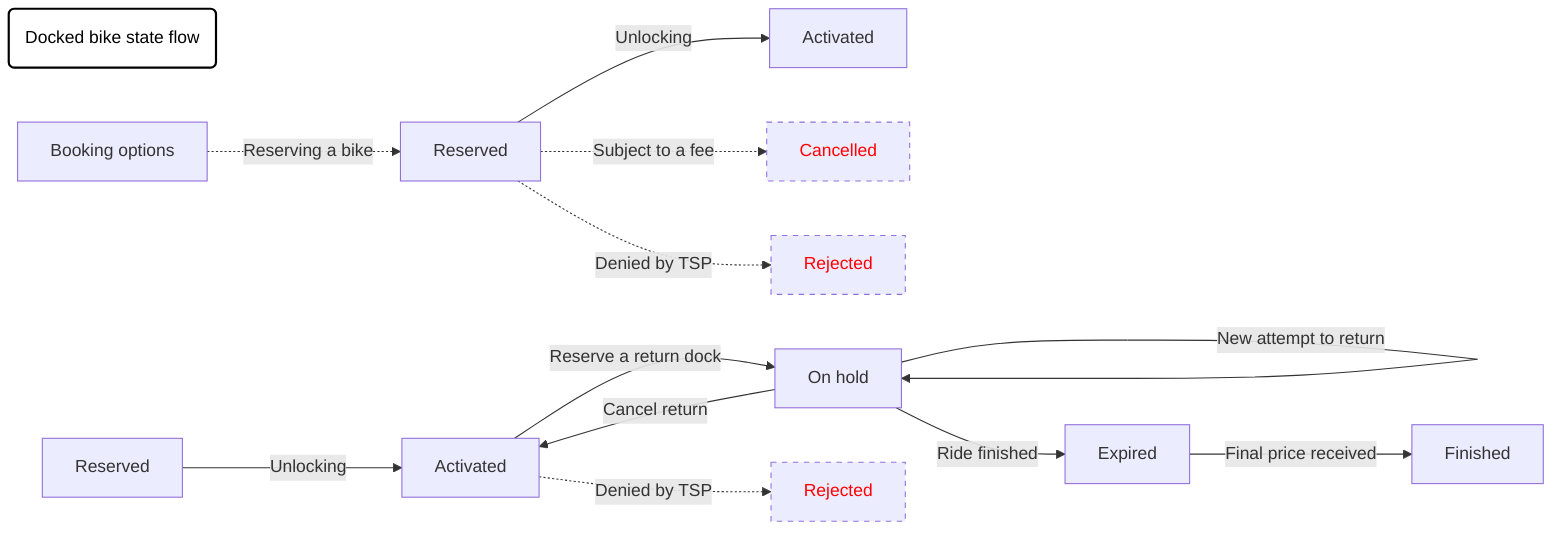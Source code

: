 graph LR
  label1(Docked bike state flow)
  %% MermaidJS workflow graph for docker Bike or E-bike TSP
  %% Use https://mermaid-js.github.io/mermaid-live-editor/ to edit
  Options[Booking options] -.->|Reserving a bike | Reserved
  Reserved -->|Unlocking| Activated2[Activated]
  Reserved -.->|Subject to a fee| Cancelled
  Reserved -.->|Denied by TSP| Rejected
  Reserved2[Reserved] -->|Unlocking| Activated
  Activated -->|Reserve a return dock| On_hold
  On_hold[On hold] -->|Cancel return| Activated
  On_hold[On hold] -->|New attempt to return| On_hold[On hold]
  Activated -.->|Denied by TSP| Rejected2[Rejected]
  On_hold[On hold] -->|Ride finished| Expired
  Expired -->|Final price received| Finished
  style Cancelled color:red,stroke-dasharray: 5, 5
  style Rejected color:red,stroke-dasharray: 5, 5
  style Rejected2 color:red,stroke-dasharray: 5, 5
  style label1 stroke-width:2px,color:black,stroke:black,fill:white